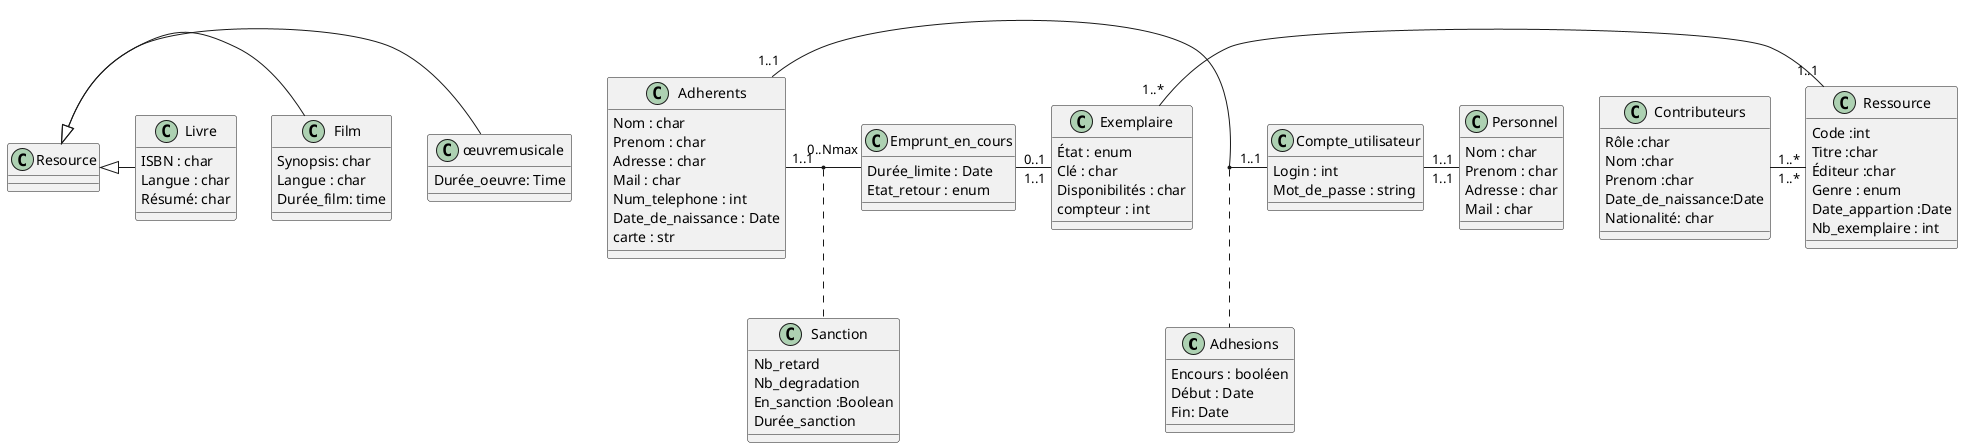 @startuml
class Adhesions {
Encours : booléen 
Début : Date
Fin: Date
}

class Adherents{
Nom : char
Prenom : char 
Adresse : char 
Mail : char
Num_telephone : int
Date_de_naissance : Date
carte : str 
}

class Personnel{
Nom : char
Prenom : char 
Adresse : char 
Mail : char
}

class Exemplaire {
État : enum
Clé : char 
Disponibilités : char 
compteur : int 
}

Class Ressource { 
Code :int 
Titre :char
Éditeur :char
Genre : enum
Date_appartion :Date
Nb_exemplaire : int
}

class Livre {
ISBN : char
Langue : char 
Résumé: char 
}

class Film {
Synopsis: char
Langue : char 
Durée_film: time  
}

class œuvremusicale { 
Durée_oeuvre: Time
}

Class Compte_utilisateur{
Login : int
Mot_de_passe : string
}

Class Sanction{
Nb_retard
Nb_degradation 
En_sanction :Boolean 
Durée_sanction 
}

Class Emprunt_en_cours{
Durée_limite : Date
Etat_retour : enum
}

Class Contributeurs{
Rôle :char
Nom :char
Prenom :char
Date_de_naissance:Date 
Nationalité: char
}

Resource <|- œuvremusicale
Resource <|- Film
Resource <|- Livre

Adherents "1..1" - "1..1" Compte_utilisateur 
(Adherents , Compte_utilisateur ) .. Adhesions

Emprunt_en_cours "0..1" - "1..1" Exemplaire
Contributeurs "1..*" - "1..*" Ressource
Adherents "1..1" - "0..Nmax" Emprunt_en_cours 
(Adherents , Emprunt_en_cours ) .. Sanction

Compte_utilisateur "1..1" - "1..1" Personnel
Exemplaire "1..*" - "1..1" Ressource
@enduml
